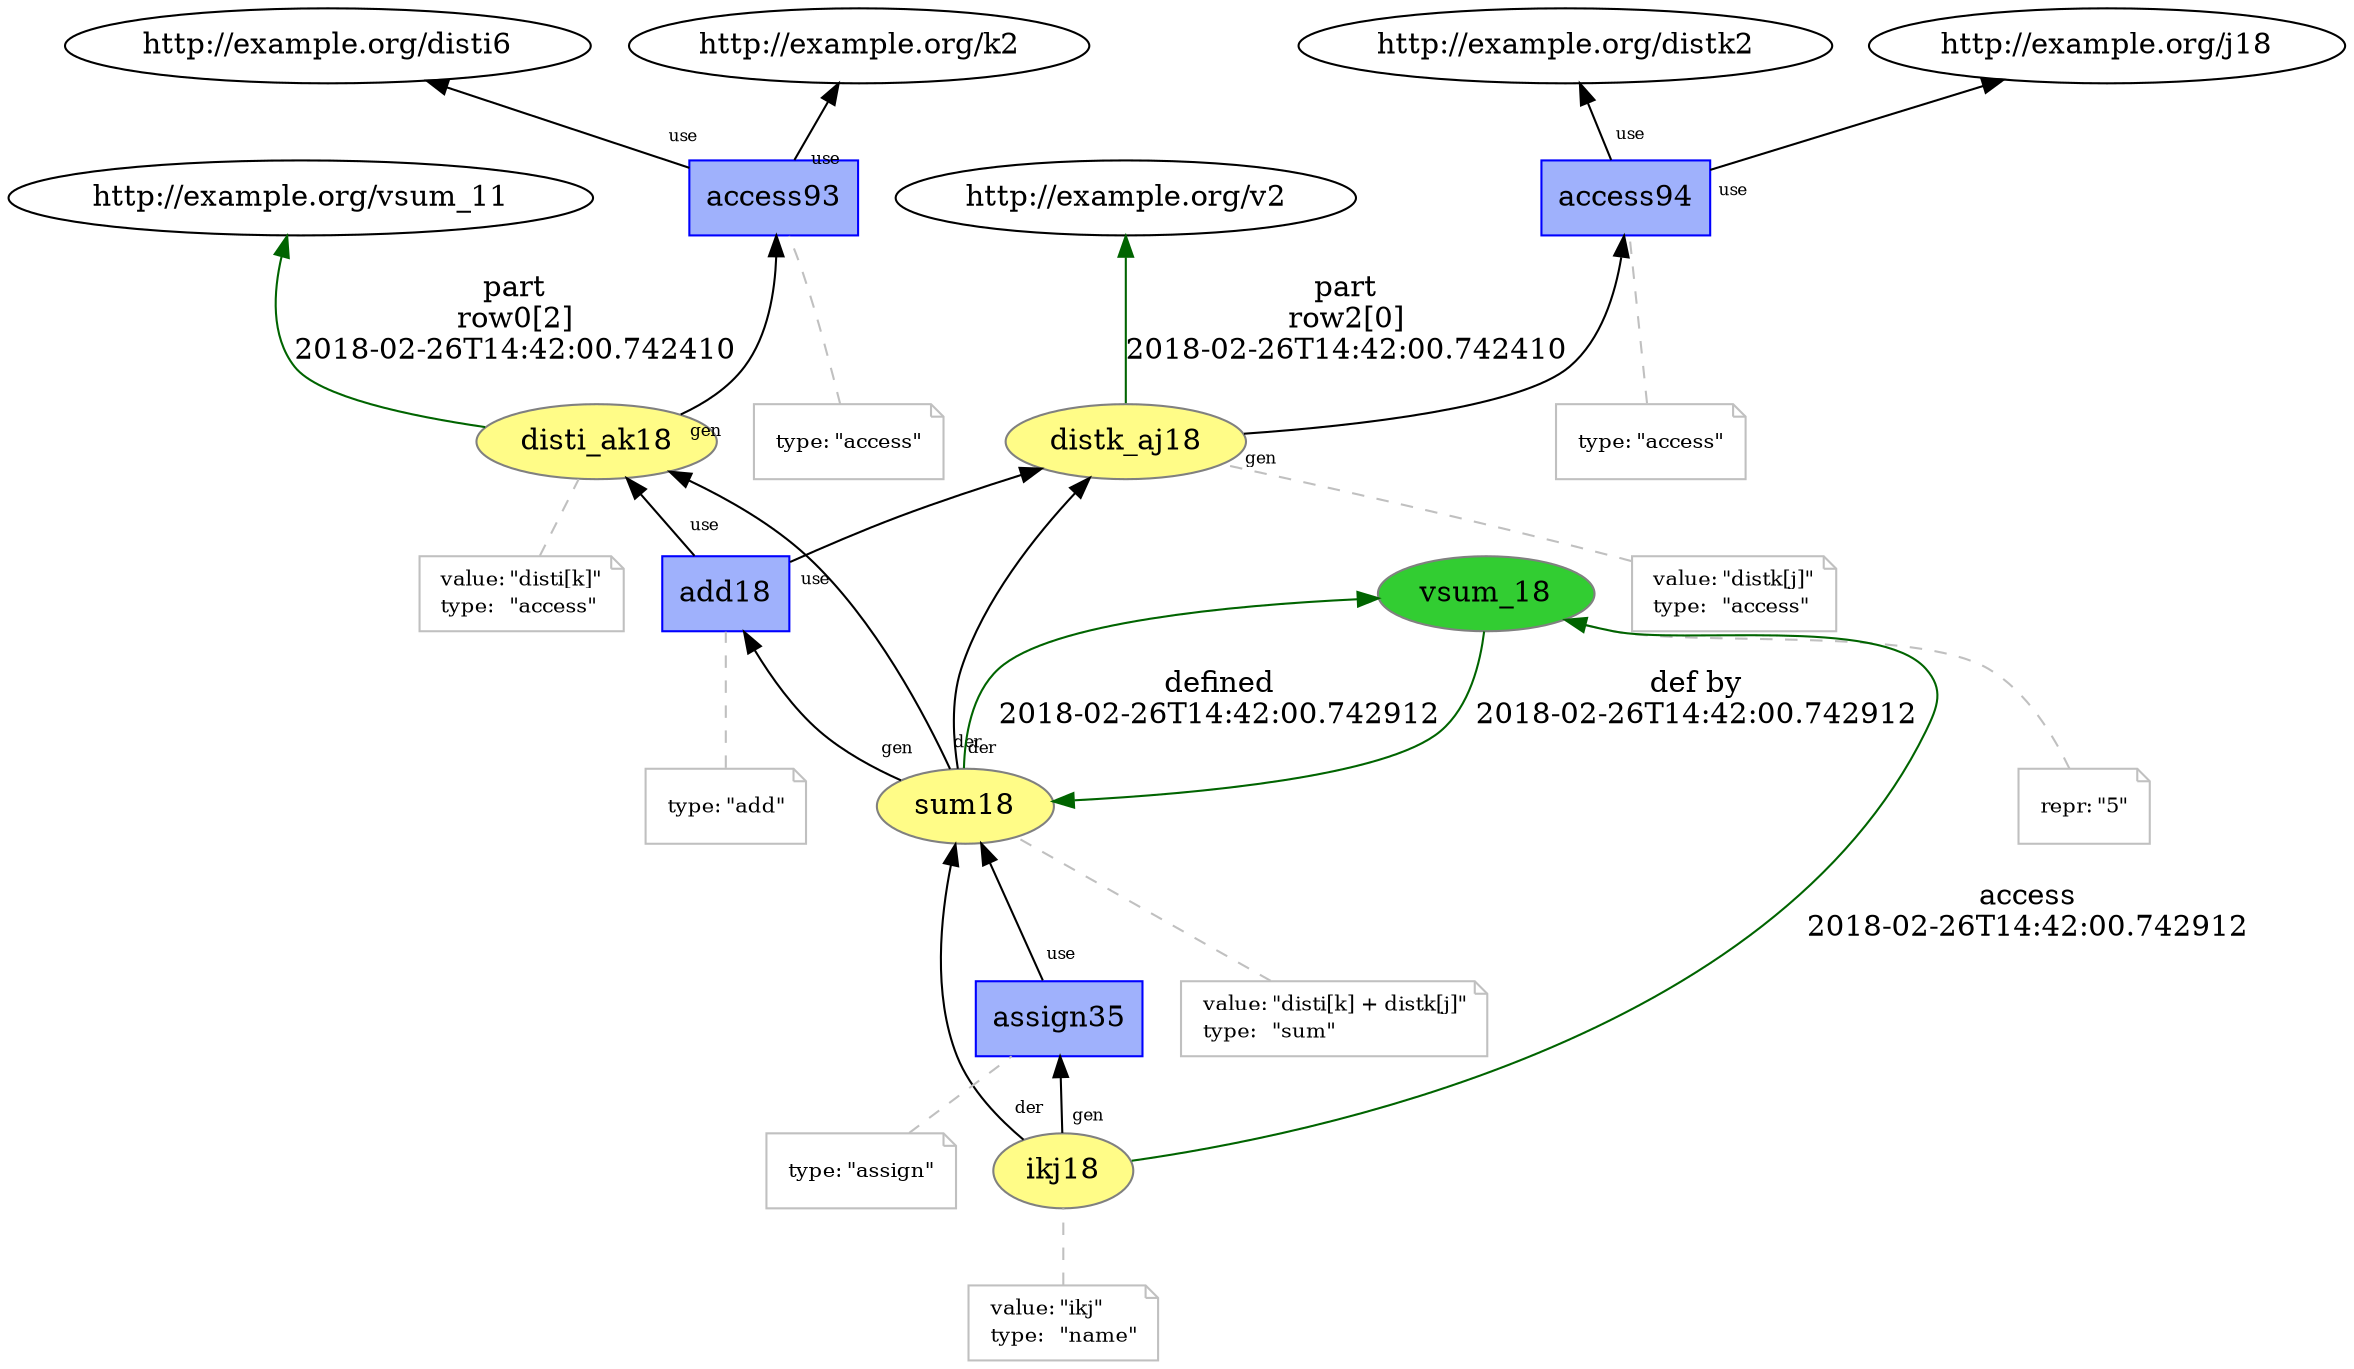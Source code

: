 digraph "PROV" { size="16,12"; rankdir="BT";
"http://example.org/disti_ak18" [fillcolor="#FFFC87",color="#808080",style="filled",label="disti_ak18",URL="http://example.org/disti_ak18"]
"-attrs0" [color="gray",shape="note",fontsize="10",fontcolor="black",label=<<TABLE cellpadding="0" border="0">
	<TR>
	    <TD align="left">value:</TD>
	    <TD align="left">&quot;disti[k]&quot;</TD>
	</TR>
	<TR>
	    <TD align="left">type:</TD>
	    <TD align="left">&quot;access&quot;</TD>
	</TR>
</TABLE>>]
"-attrs0" -> "http://example.org/disti_ak18" [color="gray",style="dashed",arrowhead="none"]
"http://example.org/disti_ak18" -> "http://example.org/vsum_11" [labelfontsize="8",labeldistance="1.5",color="darkgreen",labelangle="60.0",rotation="20",label="part
row0[2]
2018-02-26T14:42:00.742410"]
"http://example.org/access93" [fillcolor="#9FB1FC",color="#0000FF",shape="polygon",sides="4",style="filled",label="access93",URL="http://example.org/access93"]
"-attrs1" [color="gray",shape="note",fontsize="10",fontcolor="black",label=<<TABLE cellpadding="0" border="0">
	<TR>
	    <TD align="left">type:</TD>
	    <TD align="left">&quot;access&quot;</TD>
	</TR>
</TABLE>>]
"-attrs1" -> "http://example.org/access93" [color="gray",style="dashed",arrowhead="none"]
"http://example.org/access93" -> "http://example.org/disti6" [labelfontsize="8",labeldistance="1.5",labelangle="60.0",rotation="20",taillabel="use"]
"http://example.org/access93" -> "http://example.org/k2" [labelfontsize="8",labeldistance="1.5",labelangle="60.0",rotation="20",taillabel="use"]
"http://example.org/disti_ak18" -> "http://example.org/access93" [labelfontsize="8",labeldistance="1.5",labelangle="60.0",rotation="20",taillabel="gen"]
"http://example.org/distk_aj18" [fillcolor="#FFFC87",color="#808080",style="filled",label="distk_aj18",URL="http://example.org/distk_aj18"]
"-attrs2" [color="gray",shape="note",fontsize="10",fontcolor="black",label=<<TABLE cellpadding="0" border="0">
	<TR>
	    <TD align="left">value:</TD>
	    <TD align="left">&quot;distk[j]&quot;</TD>
	</TR>
	<TR>
	    <TD align="left">type:</TD>
	    <TD align="left">&quot;access&quot;</TD>
	</TR>
</TABLE>>]
"-attrs2" -> "http://example.org/distk_aj18" [color="gray",style="dashed",arrowhead="none"]
"http://example.org/distk_aj18" -> "http://example.org/v2" [labelfontsize="8",labeldistance="1.5",color="darkgreen",labelangle="60.0",rotation="20",label="part
row2[0]
2018-02-26T14:42:00.742410"]
"http://example.org/access94" [fillcolor="#9FB1FC",color="#0000FF",shape="polygon",sides="4",style="filled",label="access94",URL="http://example.org/access94"]
"-attrs3" [color="gray",shape="note",fontsize="10",fontcolor="black",label=<<TABLE cellpadding="0" border="0">
	<TR>
	    <TD align="left">type:</TD>
	    <TD align="left">&quot;access&quot;</TD>
	</TR>
</TABLE>>]
"-attrs3" -> "http://example.org/access94" [color="gray",style="dashed",arrowhead="none"]
"http://example.org/access94" -> "http://example.org/distk2" [labelfontsize="8",labeldistance="1.5",labelangle="60.0",rotation="20",taillabel="use"]
"http://example.org/access94" -> "http://example.org/j18" [labelfontsize="8",labeldistance="1.5",labelangle="60.0",rotation="20",taillabel="use"]
"http://example.org/distk_aj18" -> "http://example.org/access94" [labelfontsize="8",labeldistance="1.5",labelangle="60.0",rotation="20",taillabel="gen"]
"http://example.org/sum18" [fillcolor="#FFFC87",color="#808080",style="filled",label="sum18",URL="http://example.org/sum18"]
"-attrs4" [color="gray",shape="note",fontsize="10",fontcolor="black",label=<<TABLE cellpadding="0" border="0">
	<TR>
	    <TD align="left">value:</TD>
	    <TD align="left">&quot;disti[k] + distk[j]&quot;</TD>
	</TR>
	<TR>
	    <TD align="left">type:</TD>
	    <TD align="left">&quot;sum&quot;</TD>
	</TR>
</TABLE>>]
"-attrs4" -> "http://example.org/sum18" [color="gray",style="dashed",arrowhead="none"]
"http://example.org/vsum_18" [fillcolor="#32CD32",color="#808080",style="filled",label="vsum_18",URL="http://example.org/vsum_18"]
"-attrs5" [color="gray",shape="note",fontsize="10",fontcolor="black",label=<<TABLE cellpadding="0" border="0">
	<TR>
	    <TD align="left">repr:</TD>
	    <TD align="left">&quot;5&quot;</TD>
	</TR>
</TABLE>>]
"-attrs5" -> "http://example.org/vsum_18" [color="gray",style="dashed",arrowhead="none"]
"http://example.org/sum18" -> "http://example.org/vsum_18" [labelfontsize="8",labeldistance="1.5",color="darkgreen",labelangle="60.0",rotation="20",label="defined
2018-02-26T14:42:00.742912"]
"http://example.org/vsum_18" -> "http://example.org/sum18" [labelfontsize="8",labeldistance="1.5",color="darkgreen",labelangle="60.0",rotation="20",label="def by
2018-02-26T14:42:00.742912"]
"http://example.org/add18" [fillcolor="#9FB1FC",color="#0000FF",shape="polygon",sides="4",style="filled",label="add18",URL="http://example.org/add18"]
"-attrs6" [color="gray",shape="note",fontsize="10",fontcolor="black",label=<<TABLE cellpadding="0" border="0">
	<TR>
	    <TD align="left">type:</TD>
	    <TD align="left">&quot;add&quot;</TD>
	</TR>
</TABLE>>]
"-attrs6" -> "http://example.org/add18" [color="gray",style="dashed",arrowhead="none"]
"http://example.org/add18" -> "http://example.org/disti_ak18" [labelfontsize="8",labeldistance="1.5",labelangle="60.0",rotation="20",taillabel="use"]
"http://example.org/sum18" -> "http://example.org/disti_ak18" [labelfontsize="8",labeldistance="1.5",labelangle="60.0",rotation="20",taillabel="der"]
"http://example.org/add18" -> "http://example.org/distk_aj18" [labelfontsize="8",labeldistance="1.5",labelangle="60.0",rotation="20",taillabel="use"]
"http://example.org/sum18" -> "http://example.org/distk_aj18" [labelfontsize="8",labeldistance="1.5",labelangle="60.0",rotation="20",taillabel="der"]
"http://example.org/sum18" -> "http://example.org/add18" [labelfontsize="8",labeldistance="1.5",labelangle="60.0",rotation="20",taillabel="gen"]
"http://example.org/ikj18" [fillcolor="#FFFC87",color="#808080",style="filled",label="ikj18",URL="http://example.org/ikj18"]
"-attrs7" [color="gray",shape="note",fontsize="10",fontcolor="black",label=<<TABLE cellpadding="0" border="0">
	<TR>
	    <TD align="left">value:</TD>
	    <TD align="left">&quot;ikj&quot;</TD>
	</TR>
	<TR>
	    <TD align="left">type:</TD>
	    <TD align="left">&quot;name&quot;</TD>
	</TR>
</TABLE>>]
"-attrs7" -> "http://example.org/ikj18" [color="gray",style="dashed",arrowhead="none"]
"http://example.org/ikj18" -> "http://example.org/vsum_18" [labelfontsize="8",labeldistance="1.5",color="darkgreen",labelangle="60.0",rotation="20",label="access
2018-02-26T14:42:00.742912"]
"http://example.org/assign35" [fillcolor="#9FB1FC",color="#0000FF",shape="polygon",sides="4",style="filled",label="assign35",URL="http://example.org/assign35"]
"-attrs8" [color="gray",shape="note",fontsize="10",fontcolor="black",label=<<TABLE cellpadding="0" border="0">
	<TR>
	    <TD align="left">type:</TD>
	    <TD align="left">&quot;assign&quot;</TD>
	</TR>
</TABLE>>]
"-attrs8" -> "http://example.org/assign35" [color="gray",style="dashed",arrowhead="none"]
"http://example.org/assign35" -> "http://example.org/sum18" [labelfontsize="8",labeldistance="1.5",labelangle="60.0",rotation="20",taillabel="use"]
"http://example.org/ikj18" -> "http://example.org/sum18" [labelfontsize="8",labeldistance="1.5",labelangle="60.0",rotation="20",taillabel="der"]
"http://example.org/ikj18" -> "http://example.org/assign35" [labelfontsize="8",labeldistance="1.5",labelangle="60.0",rotation="20",taillabel="gen"]
}